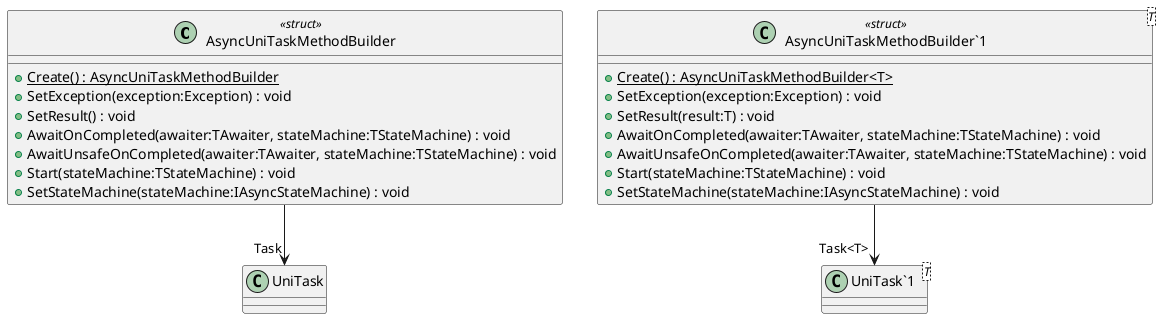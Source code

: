 @startuml
class AsyncUniTaskMethodBuilder <<struct>> {
    + {static} Create() : AsyncUniTaskMethodBuilder
    + SetException(exception:Exception) : void
    + SetResult() : void
    + AwaitOnCompleted(awaiter:TAwaiter, stateMachine:TStateMachine) : void
    + AwaitUnsafeOnCompleted(awaiter:TAwaiter, stateMachine:TStateMachine) : void
    + Start(stateMachine:TStateMachine) : void
    + SetStateMachine(stateMachine:IAsyncStateMachine) : void
}
class "AsyncUniTaskMethodBuilder`1"<T> <<struct>> {
    + {static} Create() : AsyncUniTaskMethodBuilder<T>
    + SetException(exception:Exception) : void
    + SetResult(result:T) : void
    + AwaitOnCompleted(awaiter:TAwaiter, stateMachine:TStateMachine) : void
    + AwaitUnsafeOnCompleted(awaiter:TAwaiter, stateMachine:TStateMachine) : void
    + Start(stateMachine:TStateMachine) : void
    + SetStateMachine(stateMachine:IAsyncStateMachine) : void
}
class "UniTask`1"<T> {
}
AsyncUniTaskMethodBuilder --> "Task" UniTask
"AsyncUniTaskMethodBuilder`1" --> "Task<T>" "UniTask`1"
@enduml
